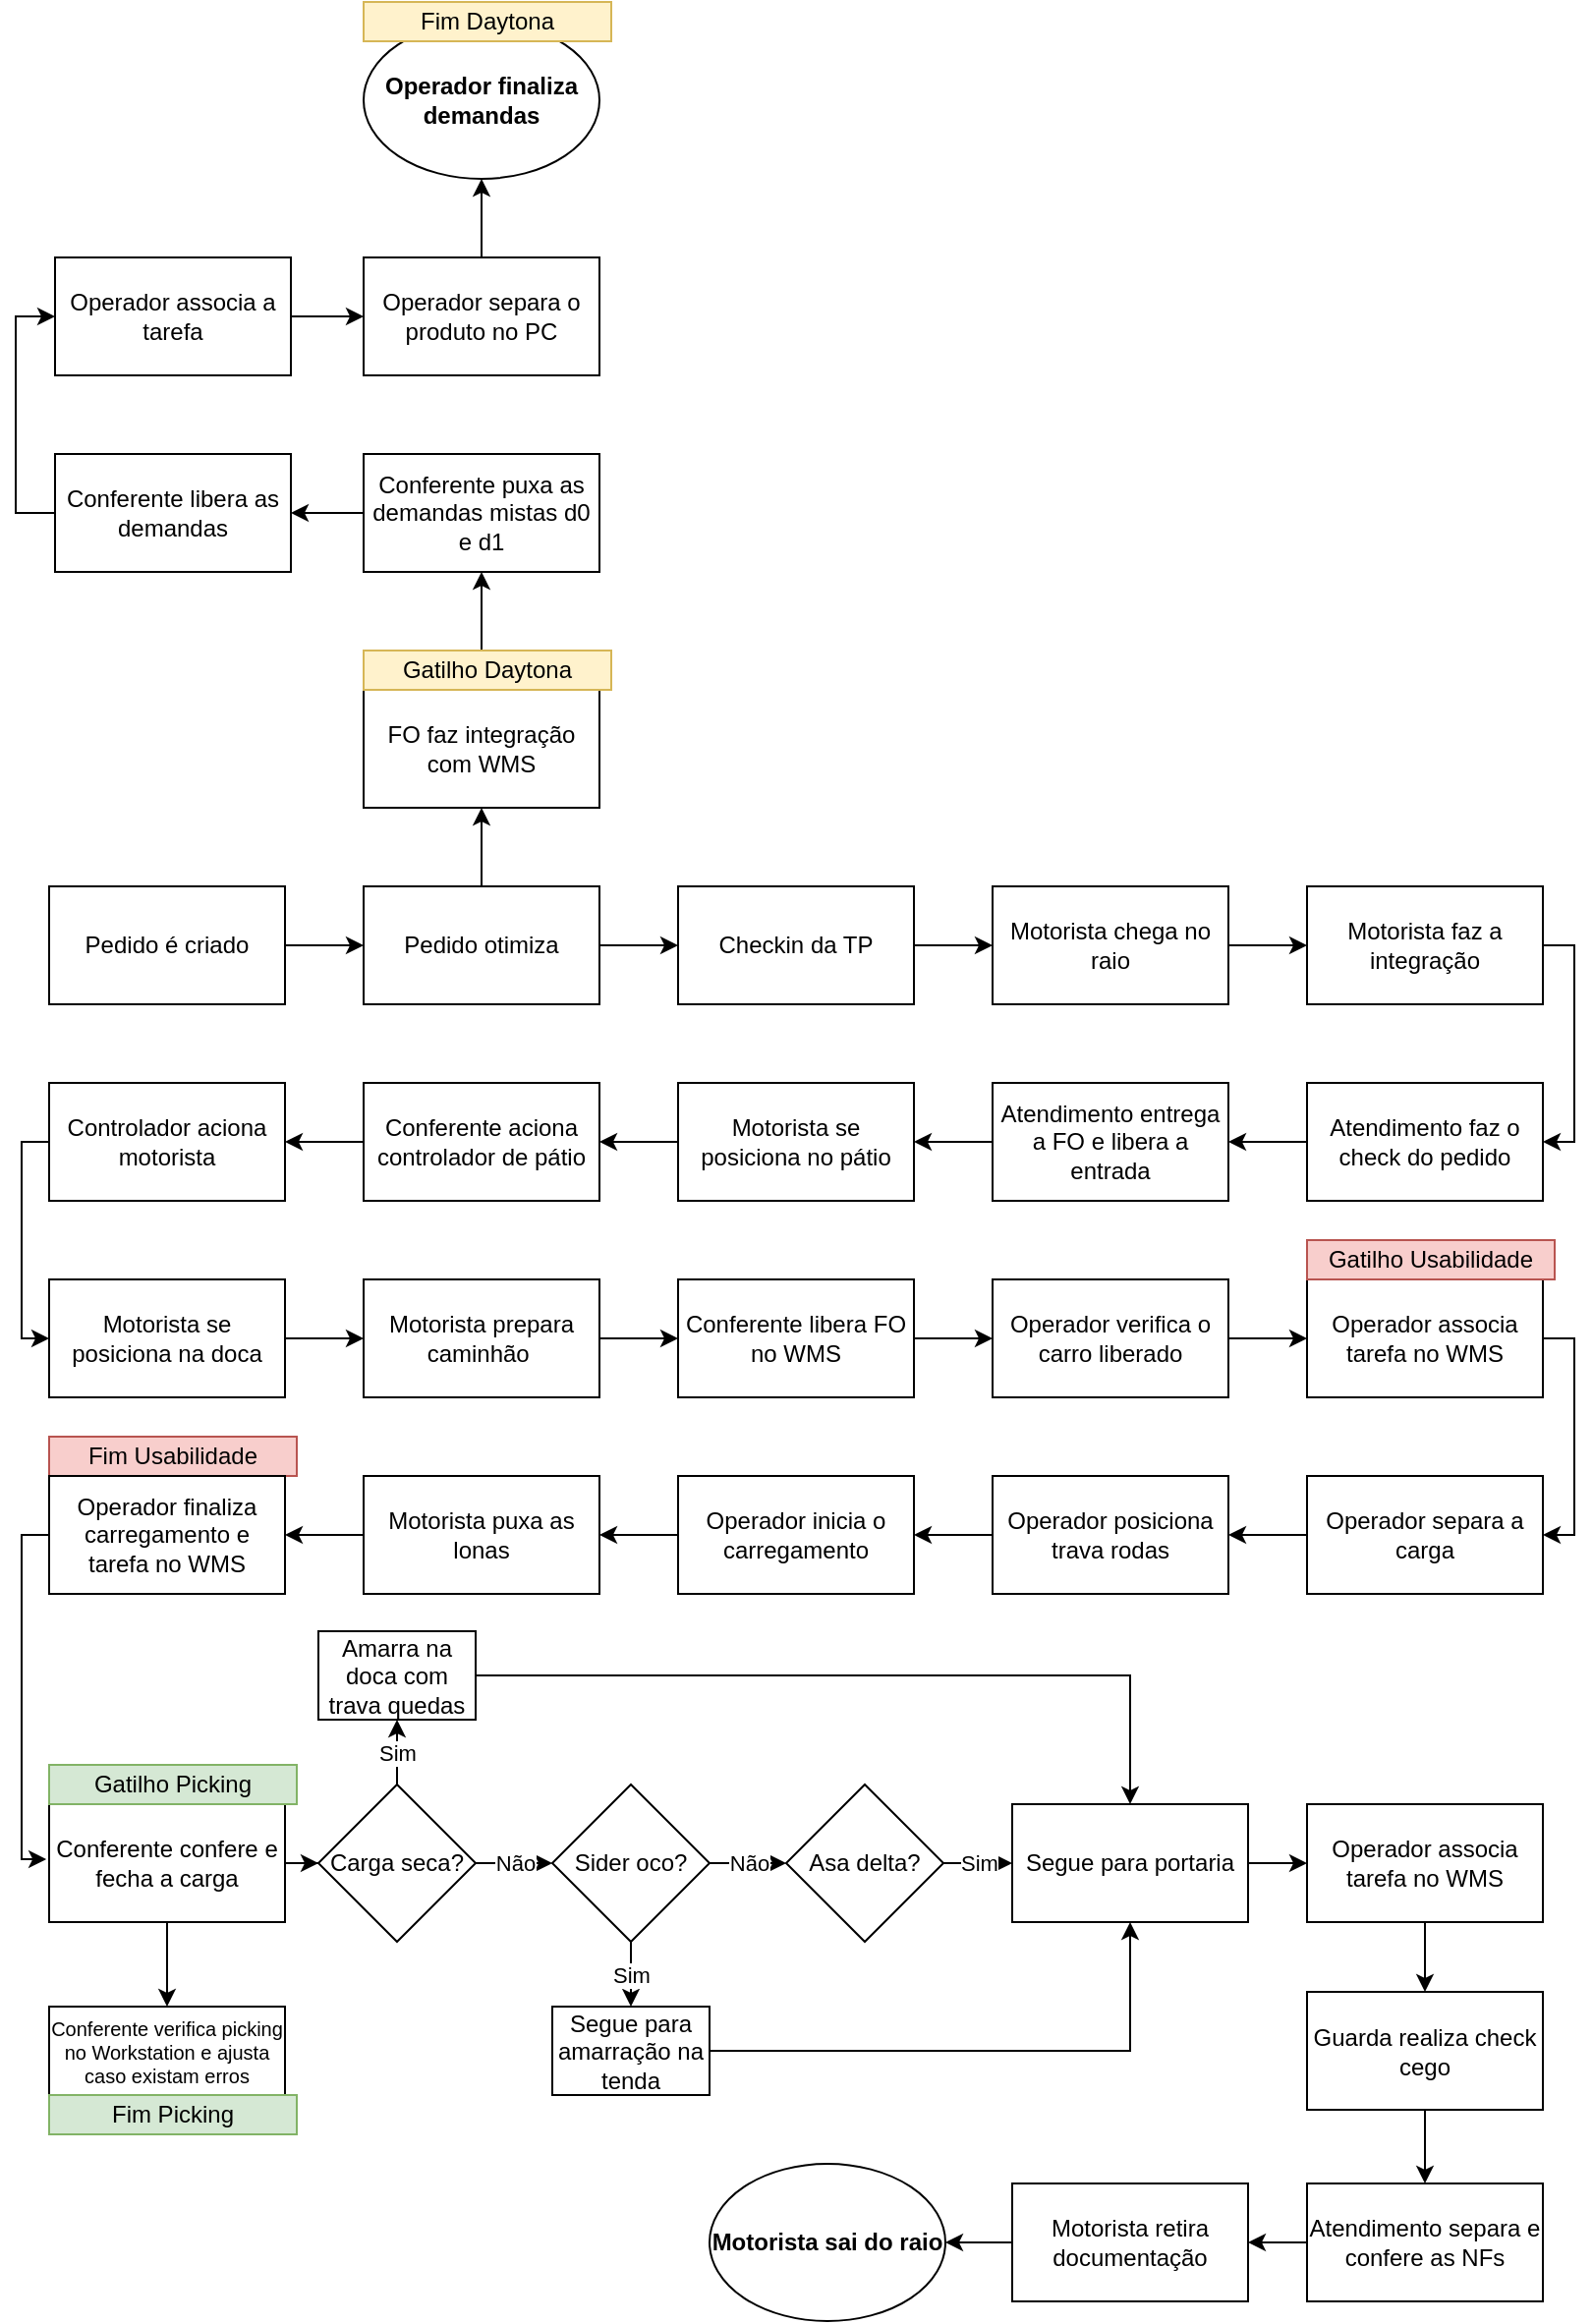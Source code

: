 <mxfile version="24.7.7">
  <diagram id="C5RBs43oDa-KdzZeNtuy" name="Page-1">
    <mxGraphModel dx="1163" dy="1748" grid="1" gridSize="10" guides="1" tooltips="1" connect="1" arrows="1" fold="1" page="1" pageScale="1" pageWidth="827" pageHeight="1169" math="0" shadow="0">
      <root>
        <mxCell id="WIyWlLk6GJQsqaUBKTNV-0" />
        <mxCell id="WIyWlLk6GJQsqaUBKTNV-1" parent="WIyWlLk6GJQsqaUBKTNV-0" />
        <mxCell id="wK_h_3cRcjR1TYW6CAOI-2" style="edgeStyle=orthogonalEdgeStyle;rounded=0;orthogonalLoop=1;jettySize=auto;html=1;entryX=0;entryY=0.5;entryDx=0;entryDy=0;exitX=1;exitY=0.5;exitDx=0;exitDy=0;" edge="1" parent="WIyWlLk6GJQsqaUBKTNV-1" source="wK_h_3cRcjR1TYW6CAOI-8" target="wK_h_3cRcjR1TYW6CAOI-9">
          <mxGeometry relative="1" as="geometry">
            <mxPoint x="184.0" y="30.0" as="targetPoint" />
            <mxPoint x="144" y="30.0" as="sourcePoint" />
          </mxGeometry>
        </mxCell>
        <mxCell id="wK_h_3cRcjR1TYW6CAOI-8" value="Pedido é criado" style="rounded=0;whiteSpace=wrap;html=1;" vertex="1" parent="WIyWlLk6GJQsqaUBKTNV-1">
          <mxGeometry x="24" width="120" height="60" as="geometry" />
        </mxCell>
        <mxCell id="wK_h_3cRcjR1TYW6CAOI-14" style="edgeStyle=orthogonalEdgeStyle;rounded=0;orthogonalLoop=1;jettySize=auto;html=1;" edge="1" parent="WIyWlLk6GJQsqaUBKTNV-1" source="wK_h_3cRcjR1TYW6CAOI-9" target="wK_h_3cRcjR1TYW6CAOI-11">
          <mxGeometry relative="1" as="geometry" />
        </mxCell>
        <mxCell id="wK_h_3cRcjR1TYW6CAOI-17" style="edgeStyle=orthogonalEdgeStyle;rounded=0;orthogonalLoop=1;jettySize=auto;html=1;entryX=0.5;entryY=1;entryDx=0;entryDy=0;" edge="1" parent="WIyWlLk6GJQsqaUBKTNV-1" source="wK_h_3cRcjR1TYW6CAOI-9" target="wK_h_3cRcjR1TYW6CAOI-18">
          <mxGeometry relative="1" as="geometry">
            <mxPoint x="244" y="-30.0" as="targetPoint" />
          </mxGeometry>
        </mxCell>
        <mxCell id="wK_h_3cRcjR1TYW6CAOI-9" value="Pedido otimiza" style="rounded=0;whiteSpace=wrap;html=1;" vertex="1" parent="WIyWlLk6GJQsqaUBKTNV-1">
          <mxGeometry x="184" width="120" height="60" as="geometry" />
        </mxCell>
        <mxCell id="wK_h_3cRcjR1TYW6CAOI-15" style="edgeStyle=orthogonalEdgeStyle;rounded=0;orthogonalLoop=1;jettySize=auto;html=1;entryX=0;entryY=0.5;entryDx=0;entryDy=0;" edge="1" parent="WIyWlLk6GJQsqaUBKTNV-1" source="wK_h_3cRcjR1TYW6CAOI-11" target="wK_h_3cRcjR1TYW6CAOI-12">
          <mxGeometry relative="1" as="geometry" />
        </mxCell>
        <mxCell id="wK_h_3cRcjR1TYW6CAOI-11" value="Checkin da TP" style="rounded=0;whiteSpace=wrap;html=1;" vertex="1" parent="WIyWlLk6GJQsqaUBKTNV-1">
          <mxGeometry x="344" width="120" height="60" as="geometry" />
        </mxCell>
        <mxCell id="wK_h_3cRcjR1TYW6CAOI-16" style="edgeStyle=orthogonalEdgeStyle;rounded=0;orthogonalLoop=1;jettySize=auto;html=1;" edge="1" parent="WIyWlLk6GJQsqaUBKTNV-1" source="wK_h_3cRcjR1TYW6CAOI-12" target="wK_h_3cRcjR1TYW6CAOI-13">
          <mxGeometry relative="1" as="geometry" />
        </mxCell>
        <mxCell id="wK_h_3cRcjR1TYW6CAOI-12" value="Motorista chega no raio" style="rounded=0;whiteSpace=wrap;html=1;" vertex="1" parent="WIyWlLk6GJQsqaUBKTNV-1">
          <mxGeometry x="504" width="120" height="60" as="geometry" />
        </mxCell>
        <mxCell id="wK_h_3cRcjR1TYW6CAOI-19" style="edgeStyle=orthogonalEdgeStyle;rounded=0;orthogonalLoop=1;jettySize=auto;html=1;entryX=1;entryY=0.5;entryDx=0;entryDy=0;exitX=1;exitY=0.5;exitDx=0;exitDy=0;" edge="1" parent="WIyWlLk6GJQsqaUBKTNV-1" source="wK_h_3cRcjR1TYW6CAOI-13" target="wK_h_3cRcjR1TYW6CAOI-20">
          <mxGeometry relative="1" as="geometry">
            <mxPoint x="780" y="80" as="targetPoint" />
            <Array as="points">
              <mxPoint x="800" y="30" />
              <mxPoint x="800" y="130" />
            </Array>
          </mxGeometry>
        </mxCell>
        <mxCell id="wK_h_3cRcjR1TYW6CAOI-13" value="Motorista faz a integração" style="rounded=0;whiteSpace=wrap;html=1;" vertex="1" parent="WIyWlLk6GJQsqaUBKTNV-1">
          <mxGeometry x="664" width="120" height="60" as="geometry" />
        </mxCell>
        <mxCell id="wK_h_3cRcjR1TYW6CAOI-94" style="edgeStyle=orthogonalEdgeStyle;rounded=0;orthogonalLoop=1;jettySize=auto;html=1;entryX=0.5;entryY=1;entryDx=0;entryDy=0;" edge="1" parent="WIyWlLk6GJQsqaUBKTNV-1" source="wK_h_3cRcjR1TYW6CAOI-18" target="wK_h_3cRcjR1TYW6CAOI-95">
          <mxGeometry relative="1" as="geometry">
            <mxPoint x="244" y="-160" as="targetPoint" />
          </mxGeometry>
        </mxCell>
        <mxCell id="wK_h_3cRcjR1TYW6CAOI-18" value="FO faz integração com WMS" style="rounded=0;whiteSpace=wrap;html=1;" vertex="1" parent="WIyWlLk6GJQsqaUBKTNV-1">
          <mxGeometry x="184" y="-100" width="120" height="60" as="geometry" />
        </mxCell>
        <mxCell id="wK_h_3cRcjR1TYW6CAOI-22" style="edgeStyle=orthogonalEdgeStyle;rounded=0;orthogonalLoop=1;jettySize=auto;html=1;entryX=1;entryY=0.5;entryDx=0;entryDy=0;" edge="1" parent="WIyWlLk6GJQsqaUBKTNV-1" source="wK_h_3cRcjR1TYW6CAOI-20" target="wK_h_3cRcjR1TYW6CAOI-21">
          <mxGeometry relative="1" as="geometry" />
        </mxCell>
        <mxCell id="wK_h_3cRcjR1TYW6CAOI-20" value="Atendimento faz o check do pedido" style="rounded=0;whiteSpace=wrap;html=1;" vertex="1" parent="WIyWlLk6GJQsqaUBKTNV-1">
          <mxGeometry x="664" y="100" width="120" height="60" as="geometry" />
        </mxCell>
        <mxCell id="wK_h_3cRcjR1TYW6CAOI-24" style="edgeStyle=orthogonalEdgeStyle;rounded=0;orthogonalLoop=1;jettySize=auto;html=1;entryX=1;entryY=0.5;entryDx=0;entryDy=0;" edge="1" parent="WIyWlLk6GJQsqaUBKTNV-1" source="wK_h_3cRcjR1TYW6CAOI-21" target="wK_h_3cRcjR1TYW6CAOI-23">
          <mxGeometry relative="1" as="geometry" />
        </mxCell>
        <mxCell id="wK_h_3cRcjR1TYW6CAOI-21" value="Atendimento entrega a FO e libera a entrada" style="rounded=0;whiteSpace=wrap;html=1;" vertex="1" parent="WIyWlLk6GJQsqaUBKTNV-1">
          <mxGeometry x="504" y="100" width="120" height="60" as="geometry" />
        </mxCell>
        <mxCell id="wK_h_3cRcjR1TYW6CAOI-26" style="edgeStyle=orthogonalEdgeStyle;rounded=0;orthogonalLoop=1;jettySize=auto;html=1;entryX=1;entryY=0.5;entryDx=0;entryDy=0;" edge="1" parent="WIyWlLk6GJQsqaUBKTNV-1" source="wK_h_3cRcjR1TYW6CAOI-23" target="wK_h_3cRcjR1TYW6CAOI-25">
          <mxGeometry relative="1" as="geometry" />
        </mxCell>
        <mxCell id="wK_h_3cRcjR1TYW6CAOI-23" value="Motorista se posiciona no pátio" style="rounded=0;whiteSpace=wrap;html=1;" vertex="1" parent="WIyWlLk6GJQsqaUBKTNV-1">
          <mxGeometry x="344" y="100" width="120" height="60" as="geometry" />
        </mxCell>
        <mxCell id="wK_h_3cRcjR1TYW6CAOI-28" style="edgeStyle=orthogonalEdgeStyle;rounded=0;orthogonalLoop=1;jettySize=auto;html=1;entryX=1;entryY=0.5;entryDx=0;entryDy=0;" edge="1" parent="WIyWlLk6GJQsqaUBKTNV-1" source="wK_h_3cRcjR1TYW6CAOI-25" target="wK_h_3cRcjR1TYW6CAOI-27">
          <mxGeometry relative="1" as="geometry" />
        </mxCell>
        <mxCell id="wK_h_3cRcjR1TYW6CAOI-25" value="Conferente aciona controlador de pátio" style="rounded=0;whiteSpace=wrap;html=1;" vertex="1" parent="WIyWlLk6GJQsqaUBKTNV-1">
          <mxGeometry x="184" y="100" width="120" height="60" as="geometry" />
        </mxCell>
        <mxCell id="wK_h_3cRcjR1TYW6CAOI-29" style="edgeStyle=orthogonalEdgeStyle;rounded=0;orthogonalLoop=1;jettySize=auto;html=1;entryX=0;entryY=0.5;entryDx=0;entryDy=0;exitX=0;exitY=0.5;exitDx=0;exitDy=0;" edge="1" parent="WIyWlLk6GJQsqaUBKTNV-1" source="wK_h_3cRcjR1TYW6CAOI-27" target="wK_h_3cRcjR1TYW6CAOI-30">
          <mxGeometry relative="1" as="geometry">
            <mxPoint x="20" y="230" as="targetPoint" />
            <Array as="points">
              <mxPoint x="10" y="130" />
              <mxPoint x="10" y="230" />
            </Array>
          </mxGeometry>
        </mxCell>
        <mxCell id="wK_h_3cRcjR1TYW6CAOI-27" value="Controlador aciona motorista" style="rounded=0;whiteSpace=wrap;html=1;" vertex="1" parent="WIyWlLk6GJQsqaUBKTNV-1">
          <mxGeometry x="24" y="100" width="120" height="60" as="geometry" />
        </mxCell>
        <mxCell id="wK_h_3cRcjR1TYW6CAOI-33" style="edgeStyle=orthogonalEdgeStyle;rounded=0;orthogonalLoop=1;jettySize=auto;html=1;" edge="1" parent="WIyWlLk6GJQsqaUBKTNV-1" source="wK_h_3cRcjR1TYW6CAOI-30" target="wK_h_3cRcjR1TYW6CAOI-32">
          <mxGeometry relative="1" as="geometry" />
        </mxCell>
        <mxCell id="wK_h_3cRcjR1TYW6CAOI-30" value="Motorista se posiciona na doca" style="rounded=0;whiteSpace=wrap;html=1;" vertex="1" parent="WIyWlLk6GJQsqaUBKTNV-1">
          <mxGeometry x="24" y="200" width="120" height="60" as="geometry" />
        </mxCell>
        <mxCell id="wK_h_3cRcjR1TYW6CAOI-35" style="edgeStyle=orthogonalEdgeStyle;rounded=0;orthogonalLoop=1;jettySize=auto;html=1;" edge="1" parent="WIyWlLk6GJQsqaUBKTNV-1" source="wK_h_3cRcjR1TYW6CAOI-32" target="wK_h_3cRcjR1TYW6CAOI-34">
          <mxGeometry relative="1" as="geometry" />
        </mxCell>
        <mxCell id="wK_h_3cRcjR1TYW6CAOI-32" value="Motorista prepara caminhão&amp;nbsp;" style="rounded=0;whiteSpace=wrap;html=1;" vertex="1" parent="WIyWlLk6GJQsqaUBKTNV-1">
          <mxGeometry x="184" y="200" width="120" height="60" as="geometry" />
        </mxCell>
        <mxCell id="wK_h_3cRcjR1TYW6CAOI-37" style="edgeStyle=orthogonalEdgeStyle;rounded=0;orthogonalLoop=1;jettySize=auto;html=1;" edge="1" parent="WIyWlLk6GJQsqaUBKTNV-1" source="wK_h_3cRcjR1TYW6CAOI-34" target="wK_h_3cRcjR1TYW6CAOI-36">
          <mxGeometry relative="1" as="geometry" />
        </mxCell>
        <mxCell id="wK_h_3cRcjR1TYW6CAOI-34" value="Conferente libera FO no WMS" style="rounded=0;whiteSpace=wrap;html=1;" vertex="1" parent="WIyWlLk6GJQsqaUBKTNV-1">
          <mxGeometry x="344" y="200" width="120" height="60" as="geometry" />
        </mxCell>
        <mxCell id="wK_h_3cRcjR1TYW6CAOI-39" style="edgeStyle=orthogonalEdgeStyle;rounded=0;orthogonalLoop=1;jettySize=auto;html=1;entryX=0;entryY=0.5;entryDx=0;entryDy=0;" edge="1" parent="WIyWlLk6GJQsqaUBKTNV-1" source="wK_h_3cRcjR1TYW6CAOI-36" target="wK_h_3cRcjR1TYW6CAOI-38">
          <mxGeometry relative="1" as="geometry" />
        </mxCell>
        <mxCell id="wK_h_3cRcjR1TYW6CAOI-36" value="Operador verifica o carro liberado" style="rounded=0;whiteSpace=wrap;html=1;" vertex="1" parent="WIyWlLk6GJQsqaUBKTNV-1">
          <mxGeometry x="504" y="200" width="120" height="60" as="geometry" />
        </mxCell>
        <mxCell id="wK_h_3cRcjR1TYW6CAOI-41" style="edgeStyle=orthogonalEdgeStyle;rounded=0;orthogonalLoop=1;jettySize=auto;html=1;entryX=1;entryY=0.5;entryDx=0;entryDy=0;exitX=1;exitY=0.5;exitDx=0;exitDy=0;" edge="1" parent="WIyWlLk6GJQsqaUBKTNV-1" source="wK_h_3cRcjR1TYW6CAOI-38" target="wK_h_3cRcjR1TYW6CAOI-40">
          <mxGeometry relative="1" as="geometry">
            <Array as="points">
              <mxPoint x="800" y="230" />
              <mxPoint x="800" y="330" />
            </Array>
          </mxGeometry>
        </mxCell>
        <mxCell id="wK_h_3cRcjR1TYW6CAOI-38" value="Operador associa tarefa no WMS" style="rounded=0;whiteSpace=wrap;html=1;" vertex="1" parent="WIyWlLk6GJQsqaUBKTNV-1">
          <mxGeometry x="664" y="200" width="120" height="60" as="geometry" />
        </mxCell>
        <mxCell id="wK_h_3cRcjR1TYW6CAOI-44" style="edgeStyle=orthogonalEdgeStyle;rounded=0;orthogonalLoop=1;jettySize=auto;html=1;entryX=1;entryY=0.5;entryDx=0;entryDy=0;" edge="1" parent="WIyWlLk6GJQsqaUBKTNV-1" source="wK_h_3cRcjR1TYW6CAOI-40" target="wK_h_3cRcjR1TYW6CAOI-43">
          <mxGeometry relative="1" as="geometry" />
        </mxCell>
        <mxCell id="wK_h_3cRcjR1TYW6CAOI-40" value="Operador separa a carga" style="rounded=0;whiteSpace=wrap;html=1;" vertex="1" parent="WIyWlLk6GJQsqaUBKTNV-1">
          <mxGeometry x="664" y="300" width="120" height="60" as="geometry" />
        </mxCell>
        <mxCell id="wK_h_3cRcjR1TYW6CAOI-46" style="edgeStyle=orthogonalEdgeStyle;rounded=0;orthogonalLoop=1;jettySize=auto;html=1;entryX=1;entryY=0.5;entryDx=0;entryDy=0;" edge="1" parent="WIyWlLk6GJQsqaUBKTNV-1" source="wK_h_3cRcjR1TYW6CAOI-43" target="wK_h_3cRcjR1TYW6CAOI-45">
          <mxGeometry relative="1" as="geometry" />
        </mxCell>
        <mxCell id="wK_h_3cRcjR1TYW6CAOI-43" value="Operador posiciona trava rodas" style="rounded=0;whiteSpace=wrap;html=1;" vertex="1" parent="WIyWlLk6GJQsqaUBKTNV-1">
          <mxGeometry x="504" y="300" width="120" height="60" as="geometry" />
        </mxCell>
        <mxCell id="wK_h_3cRcjR1TYW6CAOI-48" style="edgeStyle=orthogonalEdgeStyle;rounded=0;orthogonalLoop=1;jettySize=auto;html=1;entryX=1;entryY=0.5;entryDx=0;entryDy=0;" edge="1" parent="WIyWlLk6GJQsqaUBKTNV-1" source="wK_h_3cRcjR1TYW6CAOI-45" target="wK_h_3cRcjR1TYW6CAOI-47">
          <mxGeometry relative="1" as="geometry" />
        </mxCell>
        <mxCell id="wK_h_3cRcjR1TYW6CAOI-45" value="Operador inicia o carregamento" style="rounded=0;whiteSpace=wrap;html=1;" vertex="1" parent="WIyWlLk6GJQsqaUBKTNV-1">
          <mxGeometry x="344" y="300" width="120" height="60" as="geometry" />
        </mxCell>
        <mxCell id="wK_h_3cRcjR1TYW6CAOI-53" style="edgeStyle=orthogonalEdgeStyle;rounded=0;orthogonalLoop=1;jettySize=auto;html=1;entryX=1;entryY=0.5;entryDx=0;entryDy=0;" edge="1" parent="WIyWlLk6GJQsqaUBKTNV-1" source="wK_h_3cRcjR1TYW6CAOI-47" target="wK_h_3cRcjR1TYW6CAOI-52">
          <mxGeometry relative="1" as="geometry" />
        </mxCell>
        <mxCell id="wK_h_3cRcjR1TYW6CAOI-47" value="Motorista puxa as lonas" style="rounded=0;whiteSpace=wrap;html=1;" vertex="1" parent="WIyWlLk6GJQsqaUBKTNV-1">
          <mxGeometry x="184" y="300" width="120" height="60" as="geometry" />
        </mxCell>
        <mxCell id="wK_h_3cRcjR1TYW6CAOI-50" value="Gatilho Usabilidade" style="text;html=1;align=center;verticalAlign=middle;whiteSpace=wrap;rounded=0;fillColor=#f8cecc;strokeColor=#b85450;" vertex="1" parent="WIyWlLk6GJQsqaUBKTNV-1">
          <mxGeometry x="664" y="180" width="126" height="20" as="geometry" />
        </mxCell>
        <mxCell id="wK_h_3cRcjR1TYW6CAOI-51" value="Fim Usabilidade" style="text;html=1;align=center;verticalAlign=middle;whiteSpace=wrap;rounded=0;fillColor=#f8cecc;strokeColor=#b85450;" vertex="1" parent="WIyWlLk6GJQsqaUBKTNV-1">
          <mxGeometry x="24" y="280" width="126" height="20" as="geometry" />
        </mxCell>
        <mxCell id="wK_h_3cRcjR1TYW6CAOI-52" value="Operador finaliza carregamento e tarefa no WMS" style="rounded=0;whiteSpace=wrap;html=1;" vertex="1" parent="WIyWlLk6GJQsqaUBKTNV-1">
          <mxGeometry x="24" y="300" width="120" height="60" as="geometry" />
        </mxCell>
        <mxCell id="wK_h_3cRcjR1TYW6CAOI-67" value="" style="edgeStyle=orthogonalEdgeStyle;rounded=0;orthogonalLoop=1;jettySize=auto;html=1;" edge="1" parent="WIyWlLk6GJQsqaUBKTNV-1" source="wK_h_3cRcjR1TYW6CAOI-55" target="wK_h_3cRcjR1TYW6CAOI-66">
          <mxGeometry relative="1" as="geometry" />
        </mxCell>
        <mxCell id="wK_h_3cRcjR1TYW6CAOI-82" style="edgeStyle=orthogonalEdgeStyle;rounded=0;orthogonalLoop=1;jettySize=auto;html=1;" edge="1" parent="WIyWlLk6GJQsqaUBKTNV-1" source="wK_h_3cRcjR1TYW6CAOI-55" target="wK_h_3cRcjR1TYW6CAOI-83">
          <mxGeometry relative="1" as="geometry">
            <mxPoint x="84.0" y="570" as="targetPoint" />
          </mxGeometry>
        </mxCell>
        <mxCell id="wK_h_3cRcjR1TYW6CAOI-55" value="Conferente confere e fecha a carga" style="rounded=0;whiteSpace=wrap;html=1;" vertex="1" parent="WIyWlLk6GJQsqaUBKTNV-1">
          <mxGeometry x="24" y="467" width="120" height="60" as="geometry" />
        </mxCell>
        <mxCell id="wK_h_3cRcjR1TYW6CAOI-60" style="edgeStyle=orthogonalEdgeStyle;rounded=0;orthogonalLoop=1;jettySize=auto;html=1;entryX=0;entryY=0.5;entryDx=0;entryDy=0;" edge="1" parent="WIyWlLk6GJQsqaUBKTNV-1" source="wK_h_3cRcjR1TYW6CAOI-61" target="wK_h_3cRcjR1TYW6CAOI-62">
          <mxGeometry relative="1" as="geometry" />
        </mxCell>
        <mxCell id="wK_h_3cRcjR1TYW6CAOI-61" value="Segue para portaria" style="rounded=0;whiteSpace=wrap;html=1;" vertex="1" parent="WIyWlLk6GJQsqaUBKTNV-1">
          <mxGeometry x="514" y="467" width="120" height="60" as="geometry" />
        </mxCell>
        <mxCell id="wK_h_3cRcjR1TYW6CAOI-85" style="edgeStyle=orthogonalEdgeStyle;rounded=0;orthogonalLoop=1;jettySize=auto;html=1;" edge="1" parent="WIyWlLk6GJQsqaUBKTNV-1" source="wK_h_3cRcjR1TYW6CAOI-62" target="wK_h_3cRcjR1TYW6CAOI-86">
          <mxGeometry relative="1" as="geometry">
            <mxPoint x="724" y="560" as="targetPoint" />
          </mxGeometry>
        </mxCell>
        <mxCell id="wK_h_3cRcjR1TYW6CAOI-62" value="Operador associa tarefa no WMS" style="rounded=0;whiteSpace=wrap;html=1;" vertex="1" parent="WIyWlLk6GJQsqaUBKTNV-1">
          <mxGeometry x="664" y="467" width="120" height="60" as="geometry" />
        </mxCell>
        <mxCell id="wK_h_3cRcjR1TYW6CAOI-64" style="edgeStyle=orthogonalEdgeStyle;rounded=0;orthogonalLoop=1;jettySize=auto;html=1;entryX=-0.012;entryY=0.467;entryDx=0;entryDy=0;entryPerimeter=0;exitX=0;exitY=0.5;exitDx=0;exitDy=0;" edge="1" parent="WIyWlLk6GJQsqaUBKTNV-1" source="wK_h_3cRcjR1TYW6CAOI-52" target="wK_h_3cRcjR1TYW6CAOI-55">
          <mxGeometry relative="1" as="geometry">
            <Array as="points">
              <mxPoint x="10" y="330" />
              <mxPoint x="10" y="495" />
            </Array>
          </mxGeometry>
        </mxCell>
        <mxCell id="wK_h_3cRcjR1TYW6CAOI-65" value="Gatilho Picking" style="text;html=1;align=center;verticalAlign=middle;whiteSpace=wrap;rounded=0;fillColor=#d5e8d4;strokeColor=#82b366;" vertex="1" parent="WIyWlLk6GJQsqaUBKTNV-1">
          <mxGeometry x="24" y="447" width="126" height="20" as="geometry" />
        </mxCell>
        <mxCell id="wK_h_3cRcjR1TYW6CAOI-69" value="Não" style="edgeStyle=orthogonalEdgeStyle;rounded=0;orthogonalLoop=1;jettySize=auto;html=1;" edge="1" parent="WIyWlLk6GJQsqaUBKTNV-1" source="wK_h_3cRcjR1TYW6CAOI-66" target="wK_h_3cRcjR1TYW6CAOI-68">
          <mxGeometry relative="1" as="geometry" />
        </mxCell>
        <mxCell id="wK_h_3cRcjR1TYW6CAOI-80" value="Sim" style="edgeStyle=orthogonalEdgeStyle;rounded=0;orthogonalLoop=1;jettySize=auto;html=1;entryX=0.5;entryY=1;entryDx=0;entryDy=0;" edge="1" parent="WIyWlLk6GJQsqaUBKTNV-1" source="wK_h_3cRcjR1TYW6CAOI-66" target="wK_h_3cRcjR1TYW6CAOI-79">
          <mxGeometry relative="1" as="geometry" />
        </mxCell>
        <mxCell id="wK_h_3cRcjR1TYW6CAOI-66" value="Carga seca?" style="rhombus;whiteSpace=wrap;html=1;rounded=0;" vertex="1" parent="WIyWlLk6GJQsqaUBKTNV-1">
          <mxGeometry x="161" y="457" width="80" height="80" as="geometry" />
        </mxCell>
        <mxCell id="wK_h_3cRcjR1TYW6CAOI-72" value="Não" style="edgeStyle=orthogonalEdgeStyle;rounded=0;orthogonalLoop=1;jettySize=auto;html=1;" edge="1" parent="WIyWlLk6GJQsqaUBKTNV-1" source="wK_h_3cRcjR1TYW6CAOI-68" target="wK_h_3cRcjR1TYW6CAOI-71">
          <mxGeometry relative="1" as="geometry" />
        </mxCell>
        <mxCell id="wK_h_3cRcjR1TYW6CAOI-78" value="Sim" style="edgeStyle=orthogonalEdgeStyle;rounded=0;orthogonalLoop=1;jettySize=auto;html=1;exitX=0.5;exitY=1;exitDx=0;exitDy=0;entryX=0.5;entryY=0;entryDx=0;entryDy=0;" edge="1" parent="WIyWlLk6GJQsqaUBKTNV-1" source="wK_h_3cRcjR1TYW6CAOI-68" target="wK_h_3cRcjR1TYW6CAOI-76">
          <mxGeometry relative="1" as="geometry" />
        </mxCell>
        <mxCell id="wK_h_3cRcjR1TYW6CAOI-68" value="Sider oco?" style="rhombus;whiteSpace=wrap;html=1;rounded=0;" vertex="1" parent="WIyWlLk6GJQsqaUBKTNV-1">
          <mxGeometry x="280" y="457" width="80" height="80" as="geometry" />
        </mxCell>
        <mxCell id="wK_h_3cRcjR1TYW6CAOI-73" value="Sim" style="edgeStyle=orthogonalEdgeStyle;rounded=0;orthogonalLoop=1;jettySize=auto;html=1;" edge="1" parent="WIyWlLk6GJQsqaUBKTNV-1" source="wK_h_3cRcjR1TYW6CAOI-71" target="wK_h_3cRcjR1TYW6CAOI-61">
          <mxGeometry relative="1" as="geometry" />
        </mxCell>
        <mxCell id="wK_h_3cRcjR1TYW6CAOI-71" value="Asa delta?" style="rhombus;whiteSpace=wrap;html=1;rounded=0;" vertex="1" parent="WIyWlLk6GJQsqaUBKTNV-1">
          <mxGeometry x="399" y="457" width="80" height="80" as="geometry" />
        </mxCell>
        <mxCell id="wK_h_3cRcjR1TYW6CAOI-77" style="edgeStyle=orthogonalEdgeStyle;rounded=0;orthogonalLoop=1;jettySize=auto;html=1;" edge="1" parent="WIyWlLk6GJQsqaUBKTNV-1" source="wK_h_3cRcjR1TYW6CAOI-76" target="wK_h_3cRcjR1TYW6CAOI-61">
          <mxGeometry relative="1" as="geometry" />
        </mxCell>
        <mxCell id="wK_h_3cRcjR1TYW6CAOI-76" value="Segue para amarração na tenda" style="rounded=0;whiteSpace=wrap;html=1;" vertex="1" parent="WIyWlLk6GJQsqaUBKTNV-1">
          <mxGeometry x="280" y="570" width="80" height="45" as="geometry" />
        </mxCell>
        <mxCell id="wK_h_3cRcjR1TYW6CAOI-81" style="edgeStyle=orthogonalEdgeStyle;rounded=0;orthogonalLoop=1;jettySize=auto;html=1;" edge="1" parent="WIyWlLk6GJQsqaUBKTNV-1" source="wK_h_3cRcjR1TYW6CAOI-79" target="wK_h_3cRcjR1TYW6CAOI-61">
          <mxGeometry relative="1" as="geometry" />
        </mxCell>
        <mxCell id="wK_h_3cRcjR1TYW6CAOI-79" value="Amarra na doca com trava quedas" style="rounded=0;whiteSpace=wrap;html=1;" vertex="1" parent="WIyWlLk6GJQsqaUBKTNV-1">
          <mxGeometry x="161" y="379" width="80" height="45" as="geometry" />
        </mxCell>
        <mxCell id="wK_h_3cRcjR1TYW6CAOI-83" value="Conferente verifica picking no Workstation e ajusta caso existam erros" style="rounded=0;whiteSpace=wrap;html=1;fontSize=10;" vertex="1" parent="WIyWlLk6GJQsqaUBKTNV-1">
          <mxGeometry x="24" y="570" width="120" height="45" as="geometry" />
        </mxCell>
        <mxCell id="wK_h_3cRcjR1TYW6CAOI-84" value="Fim Picking" style="text;html=1;align=center;verticalAlign=middle;whiteSpace=wrap;rounded=0;fillColor=#d5e8d4;strokeColor=#82b366;" vertex="1" parent="WIyWlLk6GJQsqaUBKTNV-1">
          <mxGeometry x="24" y="615" width="126" height="20" as="geometry" />
        </mxCell>
        <mxCell id="wK_h_3cRcjR1TYW6CAOI-88" value="" style="edgeStyle=orthogonalEdgeStyle;rounded=0;orthogonalLoop=1;jettySize=auto;html=1;" edge="1" parent="WIyWlLk6GJQsqaUBKTNV-1" source="wK_h_3cRcjR1TYW6CAOI-86" target="wK_h_3cRcjR1TYW6CAOI-87">
          <mxGeometry relative="1" as="geometry" />
        </mxCell>
        <mxCell id="wK_h_3cRcjR1TYW6CAOI-86" value="Guarda realiza check cego" style="rounded=0;whiteSpace=wrap;html=1;" vertex="1" parent="WIyWlLk6GJQsqaUBKTNV-1">
          <mxGeometry x="664" y="562.5" width="120" height="60" as="geometry" />
        </mxCell>
        <mxCell id="wK_h_3cRcjR1TYW6CAOI-90" value="" style="edgeStyle=orthogonalEdgeStyle;rounded=0;orthogonalLoop=1;jettySize=auto;html=1;" edge="1" parent="WIyWlLk6GJQsqaUBKTNV-1" source="wK_h_3cRcjR1TYW6CAOI-87" target="wK_h_3cRcjR1TYW6CAOI-89">
          <mxGeometry relative="1" as="geometry" />
        </mxCell>
        <mxCell id="wK_h_3cRcjR1TYW6CAOI-87" value="Atendimento separa e confere as NFs" style="whiteSpace=wrap;html=1;rounded=0;" vertex="1" parent="WIyWlLk6GJQsqaUBKTNV-1">
          <mxGeometry x="664" y="660" width="120" height="60" as="geometry" />
        </mxCell>
        <mxCell id="wK_h_3cRcjR1TYW6CAOI-91" style="edgeStyle=orthogonalEdgeStyle;rounded=0;orthogonalLoop=1;jettySize=auto;html=1;" edge="1" parent="WIyWlLk6GJQsqaUBKTNV-1" source="wK_h_3cRcjR1TYW6CAOI-89" target="wK_h_3cRcjR1TYW6CAOI-92">
          <mxGeometry relative="1" as="geometry">
            <mxPoint x="470" y="690" as="targetPoint" />
          </mxGeometry>
        </mxCell>
        <mxCell id="wK_h_3cRcjR1TYW6CAOI-89" value="Motorista retira documentação" style="whiteSpace=wrap;html=1;rounded=0;" vertex="1" parent="WIyWlLk6GJQsqaUBKTNV-1">
          <mxGeometry x="514" y="660" width="120" height="60" as="geometry" />
        </mxCell>
        <mxCell id="wK_h_3cRcjR1TYW6CAOI-92" value="Motorista sai do raio" style="ellipse;whiteSpace=wrap;html=1;fontStyle=1" vertex="1" parent="WIyWlLk6GJQsqaUBKTNV-1">
          <mxGeometry x="360" y="650" width="120" height="80" as="geometry" />
        </mxCell>
        <mxCell id="wK_h_3cRcjR1TYW6CAOI-93" value="Gatilho Daytona" style="text;html=1;align=center;verticalAlign=middle;whiteSpace=wrap;rounded=0;fillColor=#fff2cc;strokeColor=#d6b656;" vertex="1" parent="WIyWlLk6GJQsqaUBKTNV-1">
          <mxGeometry x="184" y="-120" width="126" height="20" as="geometry" />
        </mxCell>
        <mxCell id="wK_h_3cRcjR1TYW6CAOI-98" value="" style="edgeStyle=orthogonalEdgeStyle;rounded=0;orthogonalLoop=1;jettySize=auto;html=1;" edge="1" parent="WIyWlLk6GJQsqaUBKTNV-1" source="wK_h_3cRcjR1TYW6CAOI-95" target="wK_h_3cRcjR1TYW6CAOI-97">
          <mxGeometry relative="1" as="geometry" />
        </mxCell>
        <mxCell id="wK_h_3cRcjR1TYW6CAOI-95" value="Conferente puxa as demandas mistas d0 e d1" style="rounded=0;whiteSpace=wrap;html=1;" vertex="1" parent="WIyWlLk6GJQsqaUBKTNV-1">
          <mxGeometry x="184" y="-220" width="120" height="60" as="geometry" />
        </mxCell>
        <mxCell id="wK_h_3cRcjR1TYW6CAOI-100" value="" style="edgeStyle=orthogonalEdgeStyle;rounded=0;orthogonalLoop=1;jettySize=auto;html=1;exitX=0;exitY=0.5;exitDx=0;exitDy=0;entryX=0;entryY=0.5;entryDx=0;entryDy=0;" edge="1" parent="WIyWlLk6GJQsqaUBKTNV-1" source="wK_h_3cRcjR1TYW6CAOI-97" target="wK_h_3cRcjR1TYW6CAOI-99">
          <mxGeometry relative="1" as="geometry" />
        </mxCell>
        <mxCell id="wK_h_3cRcjR1TYW6CAOI-97" value="Conferente libera as demandas" style="whiteSpace=wrap;html=1;rounded=0;" vertex="1" parent="WIyWlLk6GJQsqaUBKTNV-1">
          <mxGeometry x="27" y="-220" width="120" height="60" as="geometry" />
        </mxCell>
        <mxCell id="wK_h_3cRcjR1TYW6CAOI-102" value="" style="edgeStyle=orthogonalEdgeStyle;rounded=0;orthogonalLoop=1;jettySize=auto;html=1;" edge="1" parent="WIyWlLk6GJQsqaUBKTNV-1" source="wK_h_3cRcjR1TYW6CAOI-99" target="wK_h_3cRcjR1TYW6CAOI-101">
          <mxGeometry relative="1" as="geometry" />
        </mxCell>
        <mxCell id="wK_h_3cRcjR1TYW6CAOI-99" value="Operador associa a tarefa" style="whiteSpace=wrap;html=1;rounded=0;" vertex="1" parent="WIyWlLk6GJQsqaUBKTNV-1">
          <mxGeometry x="27" y="-320" width="120" height="60" as="geometry" />
        </mxCell>
        <mxCell id="wK_h_3cRcjR1TYW6CAOI-104" value="" style="edgeStyle=orthogonalEdgeStyle;rounded=0;orthogonalLoop=1;jettySize=auto;html=1;entryX=0.5;entryY=1;entryDx=0;entryDy=0;" edge="1" parent="WIyWlLk6GJQsqaUBKTNV-1" source="wK_h_3cRcjR1TYW6CAOI-101" target="wK_h_3cRcjR1TYW6CAOI-105">
          <mxGeometry relative="1" as="geometry">
            <mxPoint x="350" y="-290" as="targetPoint" />
            <Array as="points" />
          </mxGeometry>
        </mxCell>
        <mxCell id="wK_h_3cRcjR1TYW6CAOI-101" value="Operador separa o produto no PC" style="whiteSpace=wrap;html=1;rounded=0;" vertex="1" parent="WIyWlLk6GJQsqaUBKTNV-1">
          <mxGeometry x="184" y="-320" width="120" height="60" as="geometry" />
        </mxCell>
        <mxCell id="wK_h_3cRcjR1TYW6CAOI-105" value="Operador finaliza demandas" style="ellipse;whiteSpace=wrap;html=1;fontStyle=1" vertex="1" parent="WIyWlLk6GJQsqaUBKTNV-1">
          <mxGeometry x="184" y="-440" width="120" height="80" as="geometry" />
        </mxCell>
        <mxCell id="wK_h_3cRcjR1TYW6CAOI-106" value="Fim Daytona" style="text;html=1;align=center;verticalAlign=middle;whiteSpace=wrap;rounded=0;fillColor=#fff2cc;strokeColor=#d6b656;" vertex="1" parent="WIyWlLk6GJQsqaUBKTNV-1">
          <mxGeometry x="184" y="-450" width="126" height="20" as="geometry" />
        </mxCell>
      </root>
    </mxGraphModel>
  </diagram>
</mxfile>
